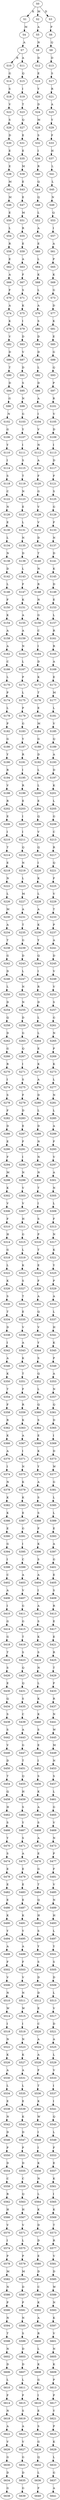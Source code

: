strict digraph  {
	S0 -> S1 [ label = K ];
	S0 -> S2 [ label = M ];
	S0 -> S3 [ label = D ];
	S1 -> S4 [ label = M ];
	S2 -> S5 [ label = A ];
	S3 -> S6 [ label = P ];
	S4 -> S7 [ label = A ];
	S5 -> S8 [ label = N ];
	S6 -> S9 [ label = Q ];
	S7 -> S10 [ label = R ];
	S7 -> S11 [ label = A ];
	S8 -> S12 [ label = D ];
	S9 -> S13 [ label = D ];
	S10 -> S14 [ label = G ];
	S11 -> S15 [ label = Q ];
	S12 -> S16 [ label = E ];
	S13 -> S17 [ label = S ];
	S14 -> S18 [ label = S ];
	S15 -> S19 [ label = I ];
	S16 -> S20 [ label = Y ];
	S17 -> S21 [ label = R ];
	S18 -> S22 [ label = V ];
	S19 -> S23 [ label = T ];
	S20 -> S24 [ label = D ];
	S21 -> S25 [ label = A ];
	S22 -> S26 [ label = S ];
	S23 -> S27 [ label = Q ];
	S24 -> S28 [ label = M ];
	S25 -> S29 [ label = Y ];
	S26 -> S30 [ label = D ];
	S27 -> S31 [ label = E ];
	S28 -> S32 [ label = S ];
	S29 -> S33 [ label = F ];
	S30 -> S34 [ label = E ];
	S31 -> S35 [ label = E ];
	S32 -> S36 [ label = I ];
	S33 -> S37 [ label = H ];
	S34 -> S38 [ label = E ];
	S35 -> S39 [ label = M ];
	S36 -> S40 [ label = R ];
	S37 -> S41 [ label = L ];
	S38 -> S42 [ label = M ];
	S39 -> S43 [ label = E ];
	S40 -> S44 [ label = Q ];
	S41 -> S45 [ label = L ];
	S42 -> S46 [ label = M ];
	S43 -> S47 [ label = E ];
	S44 -> S48 [ label = Q ];
	S45 -> S49 [ label = N ];
	S46 -> S50 [ label = E ];
	S47 -> S51 [ label = M ];
	S48 -> S52 [ label = L ];
	S49 -> S53 [ label = Q ];
	S50 -> S54 [ label = L ];
	S51 -> S55 [ label = R ];
	S52 -> S56 [ label = A ];
	S53 -> S57 [ label = I ];
	S54 -> S58 [ label = R ];
	S55 -> S59 [ label = E ];
	S56 -> S60 [ label = E ];
	S57 -> S61 [ label = A ];
	S58 -> S62 [ label = E ];
	S59 -> S63 [ label = A ];
	S60 -> S64 [ label = L ];
	S61 -> S65 [ label = P ];
	S62 -> S66 [ label = A ];
	S63 -> S67 [ label = F ];
	S64 -> S68 [ label = K ];
	S65 -> S69 [ label = K ];
	S66 -> S70 [ label = F ];
	S67 -> S71 [ label = S ];
	S68 -> S72 [ label = L ];
	S69 -> S73 [ label = G ];
	S70 -> S74 [ label = A ];
	S71 -> S75 [ label = K ];
	S72 -> S76 [ label = A ];
	S73 -> S77 [ label = D ];
	S74 -> S78 [ label = K ];
	S75 -> S79 [ label = I ];
	S76 -> S80 [ label = S ];
	S77 -> S81 [ label = K ];
	S78 -> S82 [ label = V ];
	S79 -> S83 [ label = D ];
	S80 -> S84 [ label = D ];
	S81 -> S85 [ label = E ];
	S82 -> S86 [ label = D ];
	S83 -> S87 [ label = V ];
	S84 -> S88 [ label = D ];
	S85 -> S89 [ label = G ];
	S86 -> S90 [ label = T ];
	S87 -> S91 [ label = D ];
	S88 -> S92 [ label = L ];
	S89 -> S93 [ label = Q ];
	S90 -> S94 [ label = D ];
	S91 -> S95 [ label = S ];
	S92 -> S96 [ label = D ];
	S93 -> S97 [ label = P ];
	S94 -> S98 [ label = G ];
	S95 -> S99 [ label = N ];
	S96 -> S100 [ label = A ];
	S97 -> S101 [ label = R ];
	S98 -> S102 [ label = N ];
	S99 -> S103 [ label = G ];
	S100 -> S104 [ label = I ];
	S101 -> S105 [ label = V ];
	S102 -> S106 [ label = G ];
	S103 -> S107 [ label = Y ];
	S104 -> S108 [ label = V ];
	S105 -> S109 [ label = D ];
	S106 -> S110 [ label = Y ];
	S107 -> S111 [ label = I ];
	S108 -> S112 [ label = N ];
	S109 -> S113 [ label = I ];
	S110 -> S114 [ label = I ];
	S111 -> S115 [ label = S ];
	S112 -> S116 [ label = A ];
	S113 -> S117 [ label = D ];
	S114 -> S118 [ label = S ];
	S115 -> S119 [ label = T ];
	S116 -> S120 [ label = F ];
	S117 -> S121 [ label = F ];
	S118 -> S122 [ label = C ];
	S119 -> S123 [ label = N ];
	S120 -> S124 [ label = G ];
	S121 -> S125 [ label = S ];
	S122 -> S126 [ label = N ];
	S123 -> S127 [ label = E ];
	S124 -> S128 [ label = V ];
	S125 -> S129 [ label = G ];
	S126 -> S130 [ label = E ];
	S127 -> S131 [ label = L ];
	S128 -> S132 [ label = V ];
	S129 -> S133 [ label = F ];
	S130 -> S134 [ label = L ];
	S131 -> S135 [ label = N ];
	S132 -> S136 [ label = D ];
	S133 -> S137 [ label = N ];
	S134 -> S138 [ label = N ];
	S135 -> S139 [ label = D ];
	S136 -> S140 [ label = T ];
	S137 -> S141 [ label = D ];
	S138 -> S142 [ label = D ];
	S139 -> S143 [ label = L ];
	S140 -> S144 [ label = N ];
	S141 -> S145 [ label = K ];
	S142 -> S146 [ label = L ];
	S143 -> S147 [ label = F ];
	S144 -> S148 [ label = R ];
	S145 -> S149 [ label = D ];
	S146 -> S150 [ label = F ];
	S147 -> S151 [ label = K ];
	S148 -> S152 [ label = N ];
	S149 -> S153 [ label = E ];
	S150 -> S154 [ label = K ];
	S151 -> S155 [ label = A ];
	S152 -> S156 [ label = G ];
	S153 -> S157 [ label = L ];
	S154 -> S158 [ label = A ];
	S155 -> S159 [ label = A ];
	S156 -> S160 [ label = C ];
	S157 -> S161 [ label = R ];
	S158 -> S162 [ label = A ];
	S159 -> S163 [ label = N ];
	S160 -> S164 [ label = I ];
	S161 -> S165 [ label = R ];
	S162 -> S166 [ label = C ];
	S163 -> S167 [ label = L ];
	S164 -> S168 [ label = D ];
	S165 -> S169 [ label = A ];
	S166 -> S170 [ label = L ];
	S167 -> S171 [ label = P ];
	S168 -> S172 [ label = K ];
	S169 -> S173 [ label = E ];
	S170 -> S174 [ label = P ];
	S171 -> S175 [ label = L ];
	S172 -> S176 [ label = T ];
	S173 -> S177 [ label = M ];
	S174 -> S178 [ label = L ];
	S175 -> S179 [ label = P ];
	S176 -> S180 [ label = E ];
	S177 -> S181 [ label = L ];
	S178 -> S182 [ label = P ];
	S179 -> S183 [ label = G ];
	S180 -> S184 [ label = M ];
	S181 -> S185 [ label = V ];
	S182 -> S186 [ label = G ];
	S183 -> S187 [ label = Y ];
	S184 -> S188 [ label = G ];
	S185 -> S189 [ label = Q ];
	S186 -> S190 [ label = Y ];
	S187 -> S191 [ label = R ];
	S188 -> S192 [ label = D ];
	S189 -> S193 [ label = A ];
	S190 -> S194 [ label = R ];
	S191 -> S195 [ label = I ];
	S192 -> S196 [ label = L ];
	S193 -> S197 [ label = D ];
	S194 -> S198 [ label = V ];
	S195 -> S199 [ label = R ];
	S196 -> S200 [ label = L ];
	S197 -> S201 [ label = K ];
	S198 -> S202 [ label = R ];
	S199 -> S203 [ label = E ];
	S200 -> S204 [ label = E ];
	S201 -> S205 [ label = L ];
	S202 -> S206 [ label = E ];
	S203 -> S207 [ label = I ];
	S204 -> S208 [ label = Q ];
	S205 -> S209 [ label = G ];
	S206 -> S210 [ label = I ];
	S207 -> S211 [ label = I ];
	S208 -> S212 [ label = V ];
	S209 -> S213 [ label = C ];
	S210 -> S214 [ label = T ];
	S211 -> S215 [ label = Q ];
	S212 -> S216 [ label = Q ];
	S213 -> S217 [ label = R ];
	S214 -> S218 [ label = E ];
	S215 -> S219 [ label = N ];
	S216 -> S220 [ label = I ];
	S217 -> S221 [ label = Q ];
	S218 -> S222 [ label = N ];
	S219 -> S223 [ label = L ];
	S220 -> S224 [ label = K ];
	S221 -> S225 [ label = F ];
	S222 -> S226 [ label = L ];
	S223 -> S227 [ label = M ];
	S224 -> S228 [ label = L ];
	S225 -> S229 [ label = V ];
	S226 -> S230 [ label = M ];
	S227 -> S231 [ label = A ];
	S228 -> S232 [ label = A ];
	S229 -> S233 [ label = T ];
	S230 -> S234 [ label = A ];
	S231 -> S235 [ label = T ];
	S232 -> S236 [ label = K ];
	S233 -> S237 [ label = P ];
	S234 -> S238 [ label = T ];
	S235 -> S239 [ label = G ];
	S236 -> S240 [ label = Y ];
	S237 -> S241 [ label = A ];
	S238 -> S242 [ label = G ];
	S239 -> S243 [ label = D ];
	S240 -> S244 [ label = Q ];
	S241 -> S245 [ label = D ];
	S242 -> S246 [ label = D ];
	S243 -> S247 [ label = L ];
	S244 -> S248 [ label = I ];
	S245 -> S249 [ label = V ];
	S246 -> S250 [ label = L ];
	S247 -> S251 [ label = N ];
	S248 -> S252 [ label = R ];
	S249 -> S253 [ label = V ];
	S250 -> S254 [ label = D ];
	S251 -> S255 [ label = N ];
	S252 -> S256 [ label = D ];
	S253 -> S257 [ label = S ];
	S254 -> S258 [ label = Q ];
	S255 -> S259 [ label = D ];
	S256 -> S260 [ label = L ];
	S257 -> S261 [ label = G ];
	S258 -> S262 [ label = D ];
	S259 -> S263 [ label = G ];
	S260 -> S264 [ label = L ];
	S261 -> S265 [ label = N ];
	S262 -> S266 [ label = G ];
	S263 -> S267 [ label = Q ];
	S264 -> S268 [ label = E ];
	S265 -> S269 [ label = P ];
	S266 -> S270 [ label = R ];
	S267 -> S271 [ label = I ];
	S268 -> S272 [ label = K ];
	S269 -> S273 [ label = K ];
	S270 -> S274 [ label = I ];
	S271 -> S275 [ label = S ];
	S272 -> S276 [ label = A ];
	S273 -> S277 [ label = L ];
	S274 -> S278 [ label = S ];
	S275 -> S279 [ label = F ];
	S276 -> S280 [ label = D ];
	S277 -> S281 [ label = N ];
	S278 -> S282 [ label = F ];
	S279 -> S283 [ label = D ];
	S280 -> S284 [ label = L ];
	S281 -> S285 [ label = L ];
	S282 -> S286 [ label = D ];
	S283 -> S287 [ label = E ];
	S284 -> S288 [ label = D ];
	S285 -> S289 [ label = A ];
	S286 -> S290 [ label = E ];
	S287 -> S291 [ label = F ];
	S288 -> S292 [ label = N ];
	S289 -> S293 [ label = F ];
	S290 -> S294 [ label = F ];
	S291 -> S295 [ label = I ];
	S292 -> S296 [ label = N ];
	S293 -> S297 [ label = V ];
	S294 -> S298 [ label = M ];
	S295 -> S299 [ label = N ];
	S296 -> S300 [ label = N ];
	S297 -> S301 [ label = A ];
	S298 -> S302 [ label = K ];
	S299 -> S303 [ label = V ];
	S300 -> S304 [ label = T ];
	S301 -> S305 [ label = N ];
	S302 -> S306 [ label = V ];
	S303 -> S307 [ label = V ];
	S304 -> S308 [ label = I ];
	S305 -> S309 [ label = L ];
	S306 -> S310 [ label = F ];
	S307 -> S311 [ label = H ];
	S308 -> S312 [ label = S ];
	S309 -> S313 [ label = F ];
	S310 -> S314 [ label = H ];
	S311 -> S315 [ label = G ];
	S312 -> S316 [ label = P ];
	S313 -> S317 [ label = N ];
	S314 -> S318 [ label = G ];
	S315 -> S319 [ label = L ];
	S316 -> S320 [ label = T ];
	S317 -> S321 [ label = K ];
	S318 -> S322 [ label = L ];
	S319 -> S323 [ label = K ];
	S320 -> S324 [ label = E ];
	S321 -> S325 [ label = Y ];
	S322 -> S326 [ label = K ];
	S323 -> S327 [ label = S ];
	S324 -> S328 [ label = F ];
	S325 -> S329 [ label = P ];
	S326 -> S330 [ label = S ];
	S327 -> S331 [ label = T ];
	S328 -> S332 [ label = A ];
	S329 -> S333 [ label = A ];
	S330 -> S334 [ label = T ];
	S331 -> S335 [ label = E ];
	S332 -> S336 [ label = Q ];
	S333 -> S337 [ label = L ];
	S334 -> S338 [ label = D ];
	S335 -> S339 [ label = V ];
	S336 -> S340 [ label = V ];
	S337 -> S341 [ label = H ];
	S338 -> S342 [ label = I ];
	S339 -> S343 [ label = A ];
	S340 -> S344 [ label = Y ];
	S341 -> S345 [ label = K ];
	S342 -> S346 [ label = A ];
	S343 -> S347 [ label = K ];
	S344 -> S348 [ label = S ];
	S345 -> S349 [ label = P ];
	S346 -> S350 [ label = K ];
	S347 -> S351 [ label = T ];
	S348 -> S352 [ label = Q ];
	S349 -> S353 [ label = A ];
	S350 -> S354 [ label = T ];
	S351 -> S355 [ label = F ];
	S352 -> S356 [ label = L ];
	S353 -> S357 [ label = N ];
	S354 -> S358 [ label = F ];
	S355 -> S359 [ label = R ];
	S356 -> S360 [ label = Q ];
	S357 -> S361 [ label = Q ];
	S358 -> S362 [ label = R ];
	S359 -> S363 [ label = K ];
	S360 -> S364 [ label = S ];
	S361 -> S365 [ label = D ];
	S362 -> S366 [ label = K ];
	S363 -> S367 [ label = A ];
	S364 -> S368 [ label = E ];
	S365 -> S369 [ label = I ];
	S366 -> S370 [ label = A ];
	S367 -> S371 [ label = I ];
	S368 -> S372 [ label = K ];
	S369 -> S373 [ label = D ];
	S370 -> S374 [ label = I ];
	S371 -> S375 [ label = N ];
	S372 -> S376 [ label = Y ];
	S373 -> S377 [ label = W ];
	S374 -> S378 [ label = N ];
	S375 -> S379 [ label = K ];
	S376 -> S380 [ label = A ];
	S377 -> S381 [ label = G ];
	S378 -> S382 [ label = K ];
	S379 -> S383 [ label = K ];
	S380 -> S384 [ label = S ];
	S381 -> S385 [ label = L ];
	S382 -> S386 [ label = K ];
	S383 -> S387 [ label = E ];
	S384 -> S388 [ label = S ];
	S385 -> S389 [ label = L ];
	S386 -> S390 [ label = E ];
	S387 -> S391 [ label = G ];
	S388 -> S392 [ label = F ];
	S389 -> S393 [ label = E ];
	S390 -> S394 [ label = G ];
	S391 -> S395 [ label = I ];
	S392 -> S396 [ label = K ];
	S393 -> S397 [ label = A ];
	S394 -> S398 [ label = I ];
	S395 -> S399 [ label = C ];
	S396 -> S400 [ label = S ];
	S397 -> S401 [ label = G ];
	S398 -> S402 [ label = C ];
	S399 -> S403 [ label = A ];
	S400 -> S404 [ label = A ];
	S401 -> S405 [ label = E ];
	S402 -> S406 [ label = A ];
	S403 -> S407 [ label = V ];
	S404 -> S408 [ label = I ];
	S405 -> S409 [ label = S ];
	S406 -> S410 [ label = I ];
	S407 -> S411 [ label = G ];
	S408 -> S412 [ label = A ];
	S409 -> S413 [ label = R ];
	S410 -> S414 [ label = G ];
	S411 -> S415 [ label = G ];
	S412 -> S416 [ label = S ];
	S413 -> S417 [ label = E ];
	S414 -> S418 [ label = G ];
	S415 -> S419 [ label = T ];
	S416 -> S420 [ label = K ];
	S417 -> S421 [ label = E ];
	S418 -> S422 [ label = T ];
	S419 -> S423 [ label = S ];
	S420 -> S424 [ label = S ];
	S421 -> S425 [ label = R ];
	S422 -> S426 [ label = S ];
	S423 -> S427 [ label = Q ];
	S424 -> S428 [ label = N ];
	S425 -> S429 [ label = T ];
	S426 -> S430 [ label = E ];
	S427 -> S431 [ label = Q ];
	S428 -> S432 [ label = L ];
	S429 -> S433 [ label = F ];
	S430 -> S434 [ label = Q ];
	S431 -> S435 [ label = S ];
	S432 -> S436 [ label = K ];
	S433 -> S437 [ label = R ];
	S434 -> S438 [ label = S ];
	S435 -> S439 [ label = C ];
	S436 -> S440 [ label = K ];
	S437 -> S441 [ label = N ];
	S438 -> S442 [ label = S ];
	S439 -> S443 [ label = A ];
	S440 -> S444 [ label = S ];
	S441 -> S445 [ label = W ];
	S442 -> S446 [ label = V ];
	S443 -> S447 [ label = G ];
	S444 -> S448 [ label = E ];
	S445 -> S449 [ label = M ];
	S446 -> S450 [ label = D ];
	S447 -> S451 [ label = T ];
	S448 -> S452 [ label = I ];
	S449 -> S453 [ label = N ];
	S450 -> S454 [ label = T ];
	S451 -> S455 [ label = Q ];
	S452 -> S456 [ label = S ];
	S453 -> S457 [ label = S ];
	S454 -> S458 [ label = Q ];
	S455 -> S459 [ label = H ];
	S456 -> S460 [ label = K ];
	S457 -> S461 [ label = L ];
	S458 -> S462 [ label = H ];
	S459 -> S463 [ label = S ];
	S460 -> S464 [ label = A ];
	S461 -> S465 [ label = G ];
	S462 -> S466 [ label = S ];
	S463 -> S467 [ label = Y ];
	S464 -> S468 [ label = S ];
	S465 -> S469 [ label = V ];
	S466 -> S470 [ label = Y ];
	S467 -> S471 [ label = S ];
	S468 -> S472 [ label = A ];
	S469 -> S473 [ label = N ];
	S470 -> S474 [ label = S ];
	S471 -> S475 [ label = A ];
	S472 -> S476 [ label = E ];
	S473 -> S477 [ label = P ];
	S474 -> S478 [ label = E ];
	S475 -> S479 [ label = E ];
	S476 -> S480 [ label = G ];
	S477 -> S481 [ label = F ];
	S478 -> S482 [ label = E ];
	S479 -> S483 [ label = E ];
	S480 -> S484 [ label = T ];
	S481 -> S485 [ label = V ];
	S482 -> S486 [ label = E ];
	S483 -> S487 [ label = E ];
	S484 -> S488 [ label = Q ];
	S485 -> S489 [ label = N ];
	S486 -> S490 [ label = K ];
	S487 -> S491 [ label = K ];
	S488 -> S492 [ label = H ];
	S489 -> S493 [ label = H ];
	S490 -> S494 [ label = Y ];
	S491 -> S495 [ label = Y ];
	S492 -> S496 [ label = S ];
	S493 -> S497 [ label = L ];
	S494 -> S498 [ label = A ];
	S495 -> S499 [ label = A ];
	S496 -> S500 [ label = Y ];
	S497 -> S501 [ label = Y ];
	S498 -> S502 [ label = F ];
	S499 -> S503 [ label = F ];
	S500 -> S504 [ label = S ];
	S501 -> S505 [ label = S ];
	S502 -> S506 [ label = V ];
	S503 -> S507 [ label = V ];
	S504 -> S508 [ label = D ];
	S505 -> S509 [ label = D ];
	S506 -> S510 [ label = N ];
	S507 -> S511 [ label = N ];
	S508 -> S512 [ label = D ];
	S509 -> S513 [ label = L ];
	S510 -> S514 [ label = W ];
	S511 -> S515 [ label = W ];
	S512 -> S516 [ label = E ];
	S513 -> S517 [ label = V ];
	S514 -> S518 [ label = I ];
	S515 -> S519 [ label = I ];
	S516 -> S520 [ label = C ];
	S517 -> S521 [ label = D ];
	S518 -> S522 [ label = N ];
	S519 -> S523 [ label = N ];
	S520 -> S524 [ label = A ];
	S521 -> S525 [ label = A ];
	S522 -> S526 [ label = K ];
	S523 -> S527 [ label = K ];
	S524 -> S528 [ label = A ];
	S525 -> S529 [ label = L ];
	S526 -> S530 [ label = A ];
	S527 -> S531 [ label = A ];
	S528 -> S532 [ label = F ];
	S529 -> S533 [ label = V ];
	S530 -> S534 [ label = L ];
	S531 -> S535 [ label = L ];
	S532 -> S536 [ label = T ];
	S533 -> S537 [ label = I ];
	S534 -> S538 [ label = E ];
	S535 -> S539 [ label = E ];
	S536 -> S540 [ label = K ];
	S537 -> S541 [ label = I ];
	S538 -> S542 [ label = N ];
	S539 -> S543 [ label = K ];
	S540 -> S544 [ label = W ];
	S541 -> S545 [ label = Q ];
	S542 -> S546 [ label = D ];
	S543 -> S547 [ label = D ];
	S544 -> S548 [ label = I ];
	S545 -> S549 [ label = L ];
	S546 -> S550 [ label = P ];
	S547 -> S551 [ label = P ];
	S548 -> S552 [ label = I ];
	S549 -> S553 [ label = F ];
	S550 -> S554 [ label = D ];
	S551 -> S555 [ label = D ];
	S552 -> S556 [ label = K ];
	S553 -> S557 [ label = E ];
	S554 -> S558 [ label = C ];
	S555 -> S559 [ label = C ];
	S556 -> S560 [ label = N ];
	S557 -> S561 [ label = K ];
	S558 -> S562 [ label = R ];
	S559 -> S563 [ label = Q ];
	S560 -> S564 [ label = L ];
	S561 -> S565 [ label = I ];
	S562 -> S566 [ label = H ];
	S563 -> S567 [ label = H ];
	S564 -> S568 [ label = K ];
	S565 -> S569 [ label = K ];
	S566 -> S570 [ label = V ];
	S567 -> S571 [ label = V ];
	S568 -> S572 [ label = D ];
	S569 -> S573 [ label = T ];
	S570 -> S574 [ label = I ];
	S571 -> S575 [ label = L ];
	S572 -> S576 [ label = D ];
	S573 -> S577 [ label = R ];
	S574 -> S578 [ label = P ];
	S575 -> S579 [ label = P ];
	S576 -> S580 [ label = E ];
	S577 -> S581 [ label = V ];
	S578 -> S582 [ label = M ];
	S579 -> S583 [ label = M ];
	S580 -> S584 [ label = D ];
	S581 -> S585 [ label = D ];
	S582 -> S586 [ label = N ];
	S583 -> S587 [ label = D ];
	S584 -> S588 [ label = C ];
	S585 -> S589 [ label = W ];
	S586 -> S590 [ label = P ];
	S587 -> S591 [ label = P ];
	S588 -> S592 [ label = K ];
	S589 -> S593 [ label = N ];
	S590 -> S594 [ label = N ];
	S591 -> S595 [ label = N ];
	S592 -> S596 [ label = A ];
	S593 -> S597 [ label = K ];
	S594 -> S598 [ label = T ];
	S595 -> S599 [ label = S ];
	S596 -> S600 [ label = R ];
	S597 -> S601 [ label = V ];
	S598 -> S602 [ label = N ];
	S599 -> S603 [ label = D ];
	S600 -> S604 [ label = L ];
	S601 -> S605 [ label = N ];
	S602 -> S606 [ label = D ];
	S603 -> S607 [ label = D ];
	S604 -> S608 [ label = K ];
	S605 -> S609 [ label = K ];
	S606 -> S610 [ label = L ];
	S607 -> S611 [ label = L ];
	S608 -> S612 [ label = G ];
	S609 -> S613 [ label = P ];
	S610 -> S614 [ label = F ];
	S611 -> S615 [ label = F ];
	S612 -> S616 [ label = I ];
	S613 -> S617 [ label = P ];
	S614 -> S618 [ label = N ];
	S615 -> S619 [ label = S ];
	S616 -> S620 [ label = E ];
	S617 -> S621 [ label = Y ];
	S618 -> S622 [ label = A ];
	S619 -> S623 [ label = A ];
	S620 -> S624 [ label = S ];
	S621 -> S625 [ label = P ];
	S622 -> S626 [ label = V ];
	S623 -> S627 [ label = V ];
	S624 -> S628 [ label = G ];
	S625 -> S629 [ label = K ];
	S626 -> S630 [ label = G ];
	S627 -> S631 [ label = G ];
	S628 -> S632 [ label = Q ];
	S629 -> S633 [ label = L ];
	S630 -> S634 [ label = D ];
	S631 -> S635 [ label = D ];
	S632 -> S636 [ label = L ];
	S633 -> S637 [ label = G ];
	S634 -> S638 [ label = G ];
	S635 -> S639 [ label = G ];
	S636 -> S640 [ label = F ];
	S637 -> S641 [ label = A ];
}
